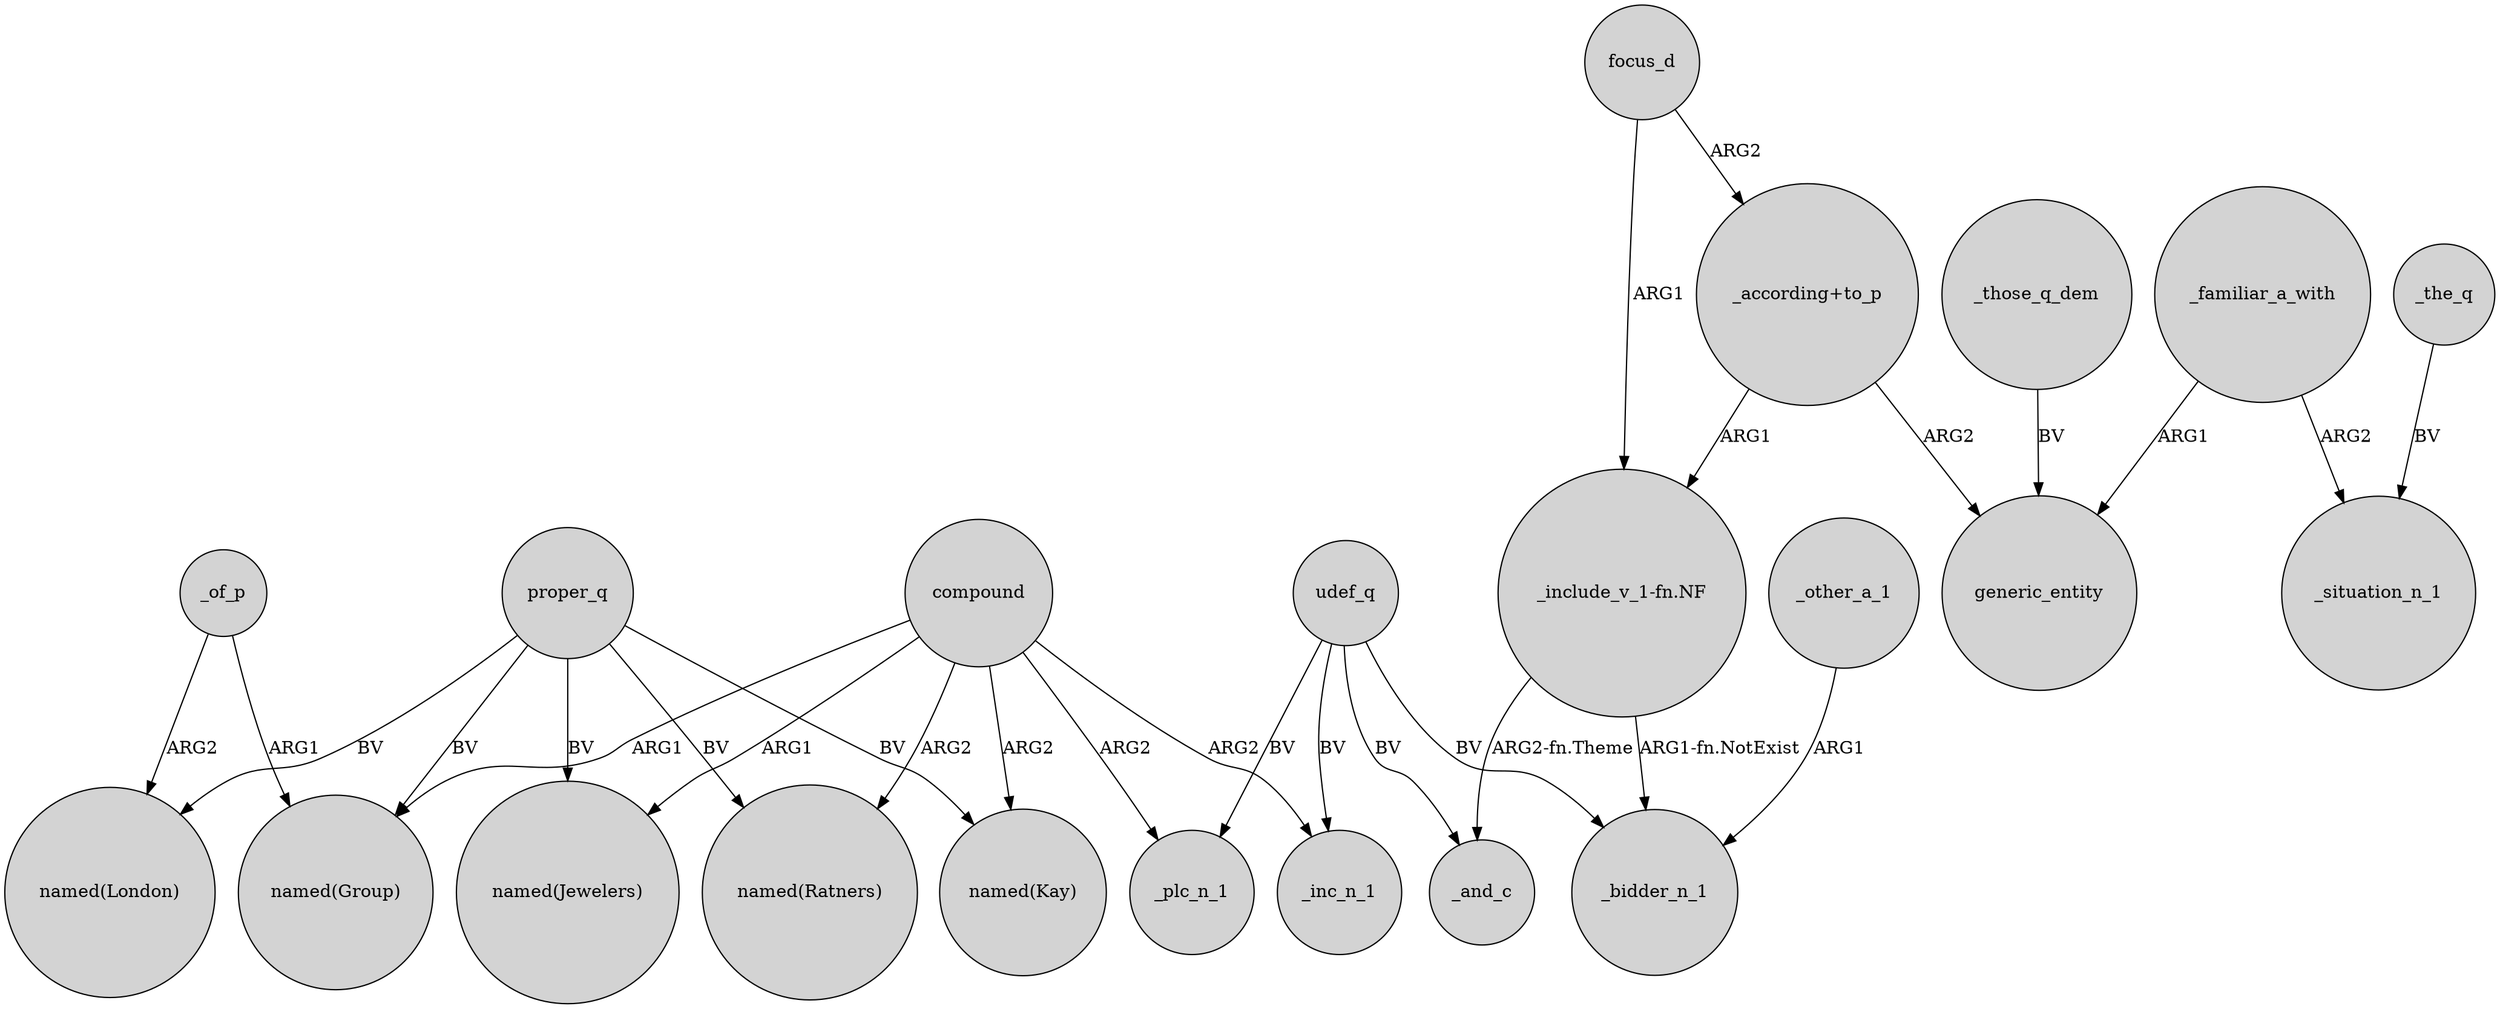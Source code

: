 digraph {
	node [shape=circle style=filled]
	udef_q -> _inc_n_1 [label=BV]
	udef_q -> _bidder_n_1 [label=BV]
	proper_q -> "named(Ratners)" [label=BV]
	compound -> "named(Jewelers)" [label=ARG1]
	"_according+to_p" -> generic_entity [label=ARG2]
	_the_q -> _situation_n_1 [label=BV]
	proper_q -> "named(Jewelers)" [label=BV]
	proper_q -> "named(Kay)" [label=BV]
	_familiar_a_with -> _situation_n_1 [label=ARG2]
	compound -> "named(Group)" [label=ARG1]
	focus_d -> "_include_v_1-fn.NF" [label=ARG1]
	compound -> "named(Ratners)" [label=ARG2]
	_other_a_1 -> _bidder_n_1 [label=ARG1]
	_of_p -> "named(London)" [label=ARG2]
	"_according+to_p" -> "_include_v_1-fn.NF" [label=ARG1]
	focus_d -> "_according+to_p" [label=ARG2]
	"_include_v_1-fn.NF" -> _and_c [label="ARG2-fn.Theme"]
	proper_q -> "named(London)" [label=BV]
	udef_q -> _plc_n_1 [label=BV]
	proper_q -> "named(Group)" [label=BV]
	_of_p -> "named(Group)" [label=ARG1]
	_familiar_a_with -> generic_entity [label=ARG1]
	compound -> "named(Kay)" [label=ARG2]
	udef_q -> _and_c [label=BV]
	compound -> _plc_n_1 [label=ARG2]
	compound -> _inc_n_1 [label=ARG2]
	_those_q_dem -> generic_entity [label=BV]
	"_include_v_1-fn.NF" -> _bidder_n_1 [label="ARG1-fn.NotExist"]
}
